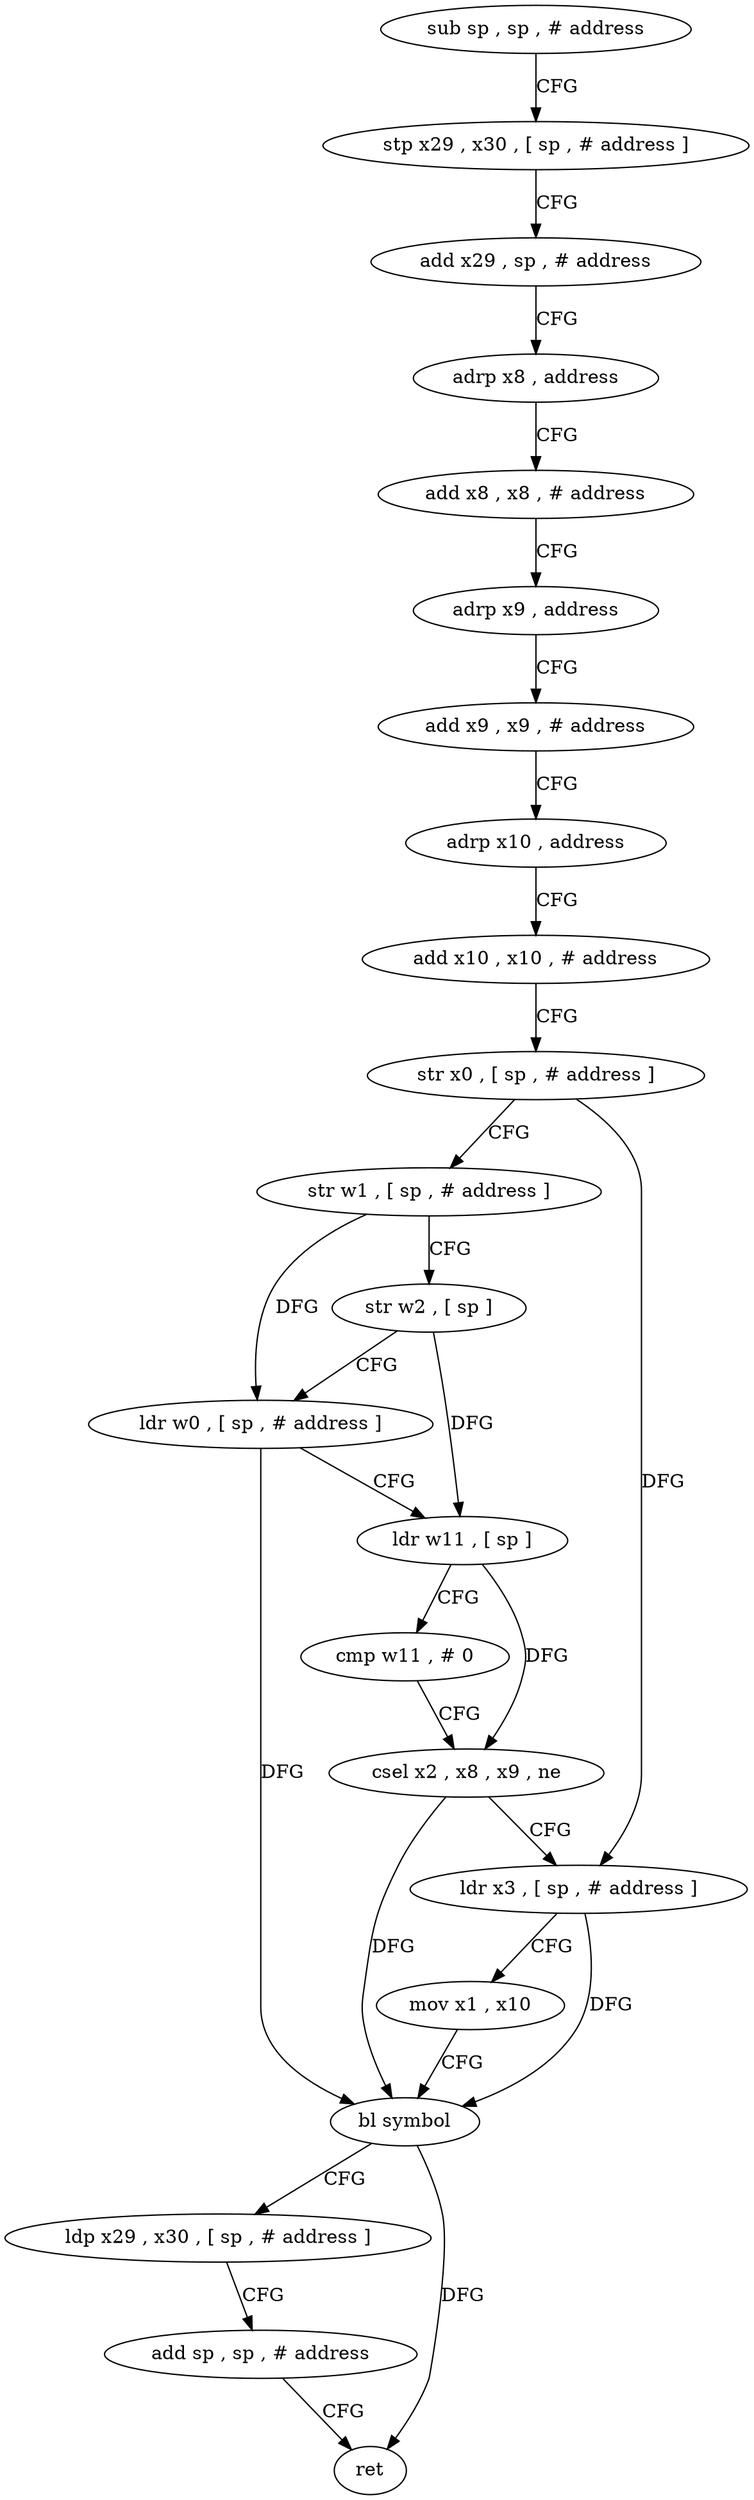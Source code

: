 digraph "func" {
"4218776" [label = "sub sp , sp , # address" ]
"4218780" [label = "stp x29 , x30 , [ sp , # address ]" ]
"4218784" [label = "add x29 , sp , # address" ]
"4218788" [label = "adrp x8 , address" ]
"4218792" [label = "add x8 , x8 , # address" ]
"4218796" [label = "adrp x9 , address" ]
"4218800" [label = "add x9 , x9 , # address" ]
"4218804" [label = "adrp x10 , address" ]
"4218808" [label = "add x10 , x10 , # address" ]
"4218812" [label = "str x0 , [ sp , # address ]" ]
"4218816" [label = "str w1 , [ sp , # address ]" ]
"4218820" [label = "str w2 , [ sp ]" ]
"4218824" [label = "ldr w0 , [ sp , # address ]" ]
"4218828" [label = "ldr w11 , [ sp ]" ]
"4218832" [label = "cmp w11 , # 0" ]
"4218836" [label = "csel x2 , x8 , x9 , ne" ]
"4218840" [label = "ldr x3 , [ sp , # address ]" ]
"4218844" [label = "mov x1 , x10" ]
"4218848" [label = "bl symbol" ]
"4218852" [label = "ldp x29 , x30 , [ sp , # address ]" ]
"4218856" [label = "add sp , sp , # address" ]
"4218860" [label = "ret" ]
"4218776" -> "4218780" [ label = "CFG" ]
"4218780" -> "4218784" [ label = "CFG" ]
"4218784" -> "4218788" [ label = "CFG" ]
"4218788" -> "4218792" [ label = "CFG" ]
"4218792" -> "4218796" [ label = "CFG" ]
"4218796" -> "4218800" [ label = "CFG" ]
"4218800" -> "4218804" [ label = "CFG" ]
"4218804" -> "4218808" [ label = "CFG" ]
"4218808" -> "4218812" [ label = "CFG" ]
"4218812" -> "4218816" [ label = "CFG" ]
"4218812" -> "4218840" [ label = "DFG" ]
"4218816" -> "4218820" [ label = "CFG" ]
"4218816" -> "4218824" [ label = "DFG" ]
"4218820" -> "4218824" [ label = "CFG" ]
"4218820" -> "4218828" [ label = "DFG" ]
"4218824" -> "4218828" [ label = "CFG" ]
"4218824" -> "4218848" [ label = "DFG" ]
"4218828" -> "4218832" [ label = "CFG" ]
"4218828" -> "4218836" [ label = "DFG" ]
"4218832" -> "4218836" [ label = "CFG" ]
"4218836" -> "4218840" [ label = "CFG" ]
"4218836" -> "4218848" [ label = "DFG" ]
"4218840" -> "4218844" [ label = "CFG" ]
"4218840" -> "4218848" [ label = "DFG" ]
"4218844" -> "4218848" [ label = "CFG" ]
"4218848" -> "4218852" [ label = "CFG" ]
"4218848" -> "4218860" [ label = "DFG" ]
"4218852" -> "4218856" [ label = "CFG" ]
"4218856" -> "4218860" [ label = "CFG" ]
}
